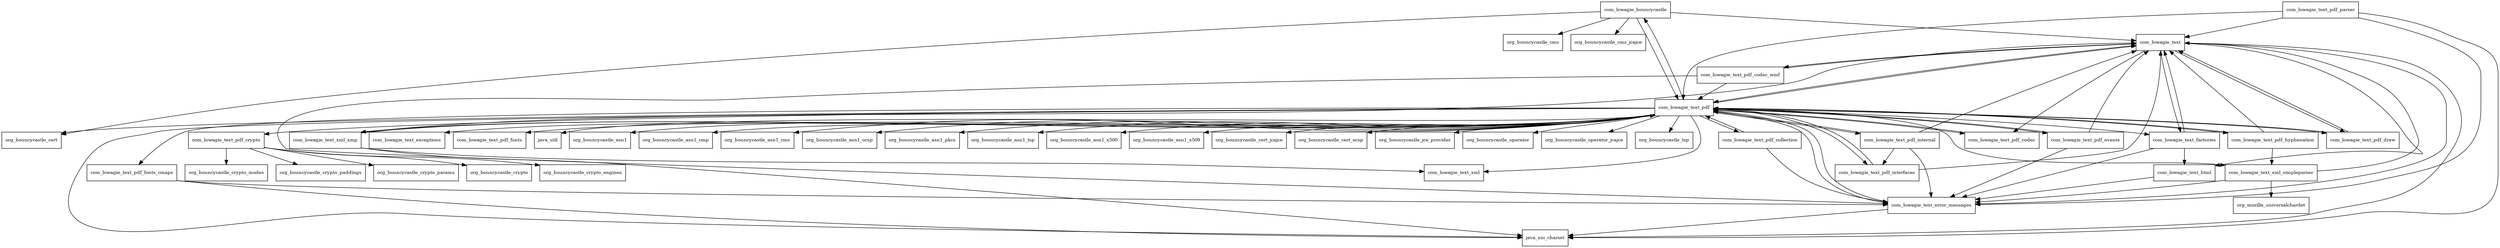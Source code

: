 digraph openpdf_1_2_5_package_dependencies {
  node [shape = box, fontsize=10.0];
  com_lowagie_bouncycastle -> com_lowagie_text;
  com_lowagie_bouncycastle -> com_lowagie_text_pdf;
  com_lowagie_bouncycastle -> org_bouncycastle_cert;
  com_lowagie_bouncycastle -> org_bouncycastle_cms;
  com_lowagie_bouncycastle -> org_bouncycastle_cms_jcajce;
  com_lowagie_text -> com_lowagie_text_error_messages;
  com_lowagie_text -> com_lowagie_text_factories;
  com_lowagie_text -> com_lowagie_text_html;
  com_lowagie_text -> com_lowagie_text_pdf;
  com_lowagie_text -> com_lowagie_text_pdf_codec;
  com_lowagie_text -> com_lowagie_text_pdf_codec_wmf;
  com_lowagie_text -> com_lowagie_text_pdf_draw;
  com_lowagie_text -> java_nio_charset;
  com_lowagie_text_error_messages -> com_lowagie_text_pdf;
  com_lowagie_text_error_messages -> java_nio_charset;
  com_lowagie_text_factories -> com_lowagie_text;
  com_lowagie_text_factories -> com_lowagie_text_error_messages;
  com_lowagie_text_factories -> com_lowagie_text_html;
  com_lowagie_text_html -> com_lowagie_text_error_messages;
  com_lowagie_text_pdf -> com_lowagie_bouncycastle;
  com_lowagie_text_pdf -> com_lowagie_text;
  com_lowagie_text_pdf -> com_lowagie_text_error_messages;
  com_lowagie_text_pdf -> com_lowagie_text_exceptions;
  com_lowagie_text_pdf -> com_lowagie_text_factories;
  com_lowagie_text_pdf -> com_lowagie_text_pdf_codec;
  com_lowagie_text_pdf -> com_lowagie_text_pdf_collection;
  com_lowagie_text_pdf -> com_lowagie_text_pdf_crypto;
  com_lowagie_text_pdf -> com_lowagie_text_pdf_draw;
  com_lowagie_text_pdf -> com_lowagie_text_pdf_events;
  com_lowagie_text_pdf -> com_lowagie_text_pdf_fonts;
  com_lowagie_text_pdf -> com_lowagie_text_pdf_fonts_cmaps;
  com_lowagie_text_pdf -> com_lowagie_text_pdf_hyphenation;
  com_lowagie_text_pdf -> com_lowagie_text_pdf_interfaces;
  com_lowagie_text_pdf -> com_lowagie_text_pdf_internal;
  com_lowagie_text_pdf -> com_lowagie_text_xml;
  com_lowagie_text_pdf -> com_lowagie_text_xml_simpleparser;
  com_lowagie_text_pdf -> com_lowagie_text_xml_xmp;
  com_lowagie_text_pdf -> java_nio_charset;
  com_lowagie_text_pdf -> java_util;
  com_lowagie_text_pdf -> org_bouncycastle_asn1;
  com_lowagie_text_pdf -> org_bouncycastle_asn1_cmp;
  com_lowagie_text_pdf -> org_bouncycastle_asn1_cms;
  com_lowagie_text_pdf -> org_bouncycastle_asn1_ocsp;
  com_lowagie_text_pdf -> org_bouncycastle_asn1_pkcs;
  com_lowagie_text_pdf -> org_bouncycastle_asn1_tsp;
  com_lowagie_text_pdf -> org_bouncycastle_asn1_x500;
  com_lowagie_text_pdf -> org_bouncycastle_asn1_x509;
  com_lowagie_text_pdf -> org_bouncycastle_cert;
  com_lowagie_text_pdf -> org_bouncycastle_cert_jcajce;
  com_lowagie_text_pdf -> org_bouncycastle_cert_ocsp;
  com_lowagie_text_pdf -> org_bouncycastle_jce_provider;
  com_lowagie_text_pdf -> org_bouncycastle_operator;
  com_lowagie_text_pdf -> org_bouncycastle_operator_jcajce;
  com_lowagie_text_pdf -> org_bouncycastle_tsp;
  com_lowagie_text_pdf_codec -> com_lowagie_text_pdf;
  com_lowagie_text_pdf_codec_wmf -> com_lowagie_text;
  com_lowagie_text_pdf_codec_wmf -> com_lowagie_text_error_messages;
  com_lowagie_text_pdf_codec_wmf -> com_lowagie_text_pdf;
  com_lowagie_text_pdf_collection -> com_lowagie_text_error_messages;
  com_lowagie_text_pdf_collection -> com_lowagie_text_pdf;
  com_lowagie_text_pdf_crypto -> org_bouncycastle_crypto;
  com_lowagie_text_pdf_crypto -> org_bouncycastle_crypto_engines;
  com_lowagie_text_pdf_crypto -> org_bouncycastle_crypto_modes;
  com_lowagie_text_pdf_crypto -> org_bouncycastle_crypto_paddings;
  com_lowagie_text_pdf_crypto -> org_bouncycastle_crypto_params;
  com_lowagie_text_pdf_draw -> com_lowagie_text;
  com_lowagie_text_pdf_draw -> com_lowagie_text_pdf;
  com_lowagie_text_pdf_events -> com_lowagie_text;
  com_lowagie_text_pdf_events -> com_lowagie_text_error_messages;
  com_lowagie_text_pdf_events -> com_lowagie_text_pdf;
  com_lowagie_text_pdf_fonts_cmaps -> com_lowagie_text_error_messages;
  com_lowagie_text_pdf_fonts_cmaps -> java_nio_charset;
  com_lowagie_text_pdf_hyphenation -> com_lowagie_text;
  com_lowagie_text_pdf_hyphenation -> com_lowagie_text_pdf;
  com_lowagie_text_pdf_hyphenation -> com_lowagie_text_xml_simpleparser;
  com_lowagie_text_pdf_interfaces -> com_lowagie_text;
  com_lowagie_text_pdf_interfaces -> com_lowagie_text_pdf;
  com_lowagie_text_pdf_internal -> com_lowagie_text;
  com_lowagie_text_pdf_internal -> com_lowagie_text_error_messages;
  com_lowagie_text_pdf_internal -> com_lowagie_text_pdf;
  com_lowagie_text_pdf_internal -> com_lowagie_text_pdf_interfaces;
  com_lowagie_text_pdf_parser -> com_lowagie_text;
  com_lowagie_text_pdf_parser -> com_lowagie_text_error_messages;
  com_lowagie_text_pdf_parser -> com_lowagie_text_pdf;
  com_lowagie_text_pdf_parser -> java_nio_charset;
  com_lowagie_text_xml_simpleparser -> com_lowagie_text;
  com_lowagie_text_xml_simpleparser -> com_lowagie_text_error_messages;
  com_lowagie_text_xml_simpleparser -> org_mozilla_universalchardet;
  com_lowagie_text_xml_xmp -> com_lowagie_text;
  com_lowagie_text_xml_xmp -> com_lowagie_text_pdf;
  com_lowagie_text_xml_xmp -> com_lowagie_text_xml;
  com_lowagie_text_xml_xmp -> java_nio_charset;
}
